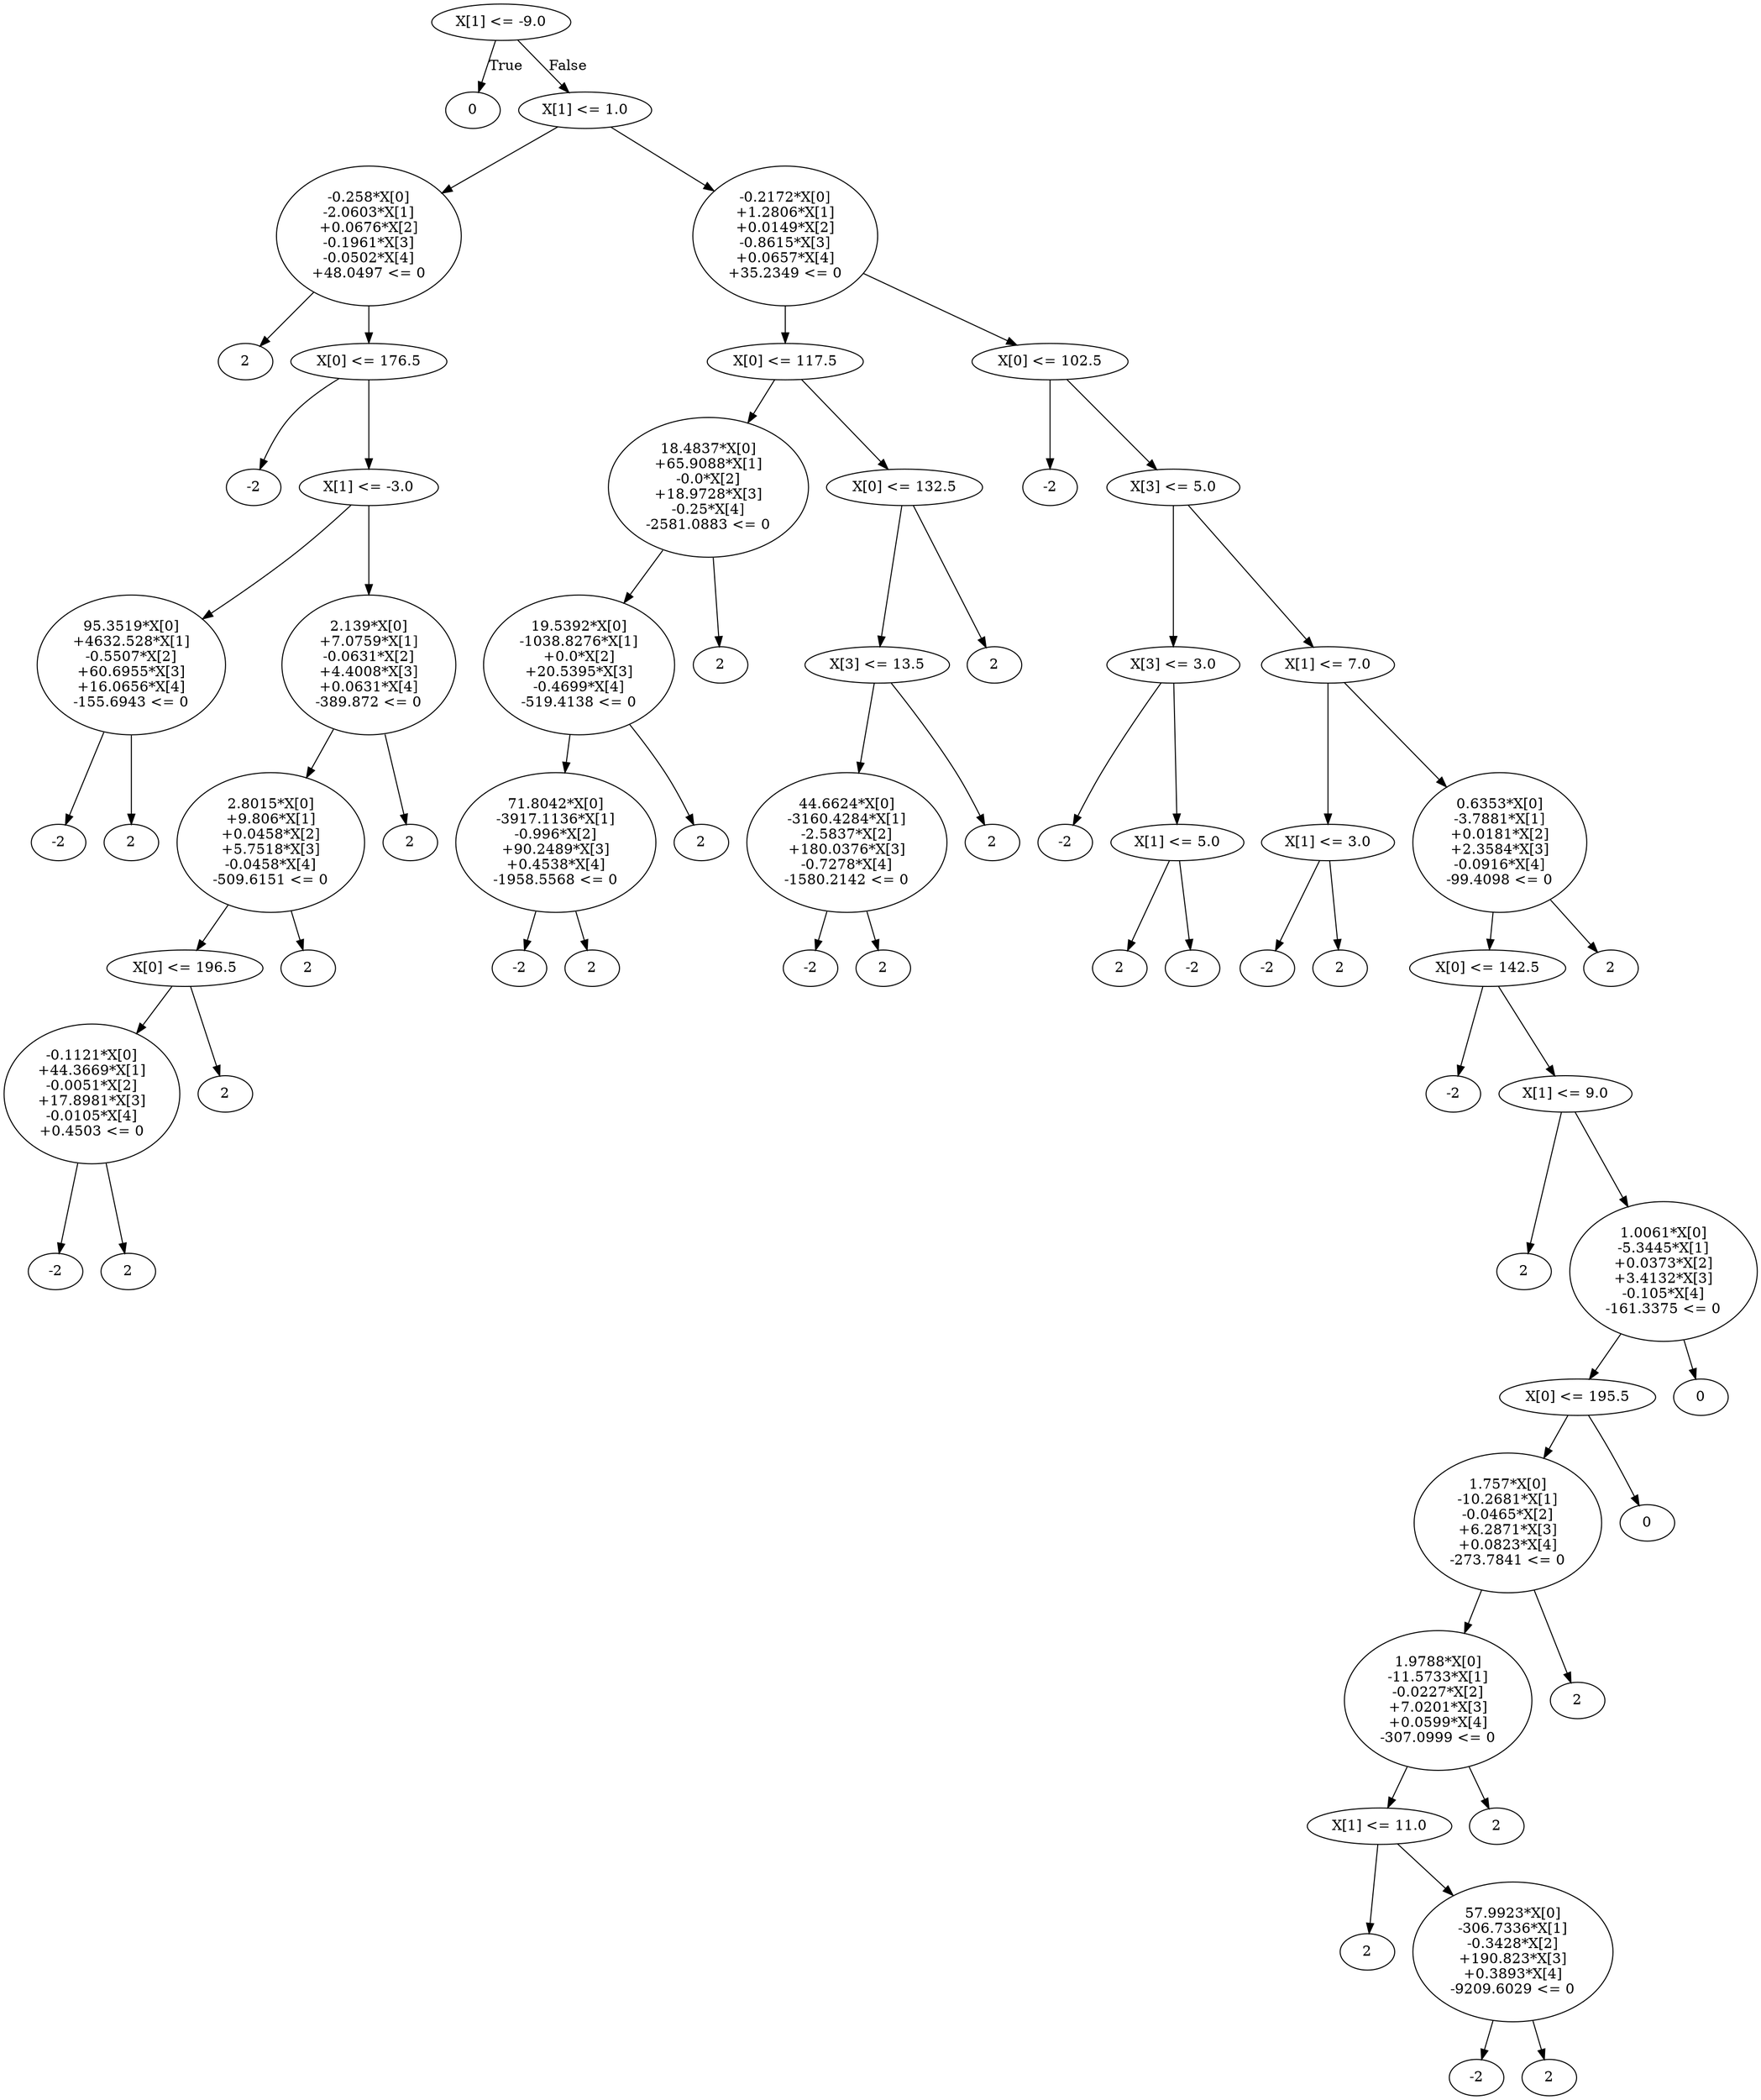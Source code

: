 digraph {
0 [label="X[1] <= -9.0"];
1 [label="0"];
0 -> 1 [label="True"];
2 [label="X[1] <= 1.0"];
3 [label="-0.258*X[0]
-2.0603*X[1]
+0.0676*X[2]
-0.1961*X[3]
-0.0502*X[4]
+48.0497 <= 0"];
4 [label="2"];
3 -> 4 [label=""];
5 [label="X[0] <= 176.5"];
6 [label="-2"];
5 -> 6 [label=""];
7 [label="X[1] <= -3.0"];
8 [label="95.3519*X[0]
+4632.528*X[1]
-0.5507*X[2]
+60.6955*X[3]
+16.0656*X[4]
-155.6943 <= 0"];
9 [label="-2"];
8 -> 9 [label=""];
10 [label="2"];
8 -> 10 [label=""];
7 -> 8 [label=""];
11 [label="2.139*X[0]
+7.0759*X[1]
-0.0631*X[2]
+4.4008*X[3]
+0.0631*X[4]
-389.872 <= 0"];
12 [label="2.8015*X[0]
+9.806*X[1]
+0.0458*X[2]
+5.7518*X[3]
-0.0458*X[4]
-509.6151 <= 0"];
13 [label="X[0] <= 196.5"];
14 [label="-0.1121*X[0]
+44.3669*X[1]
-0.0051*X[2]
+17.8981*X[3]
-0.0105*X[4]
+0.4503 <= 0"];
15 [label="-2"];
14 -> 15 [label=""];
16 [label="2"];
14 -> 16 [label=""];
13 -> 14 [label=""];
17 [label="2"];
13 -> 17 [label=""];
12 -> 13 [label=""];
18 [label="2"];
12 -> 18 [label=""];
11 -> 12 [label=""];
19 [label="2"];
11 -> 19 [label=""];
7 -> 11 [label=""];
5 -> 7 [label=""];
3 -> 5 [label=""];
2 -> 3 [label=""];
20 [label="-0.2172*X[0]
+1.2806*X[1]
+0.0149*X[2]
-0.8615*X[3]
+0.0657*X[4]
+35.2349 <= 0"];
21 [label="X[0] <= 117.5"];
22 [label="18.4837*X[0]
+65.9088*X[1]
-0.0*X[2]
+18.9728*X[3]
-0.25*X[4]
-2581.0883 <= 0"];
23 [label="19.5392*X[0]
-1038.8276*X[1]
+0.0*X[2]
+20.5395*X[3]
-0.4699*X[4]
-519.4138 <= 0"];
24 [label="71.8042*X[0]
-3917.1136*X[1]
-0.996*X[2]
+90.2489*X[3]
+0.4538*X[4]
-1958.5568 <= 0"];
25 [label="-2"];
24 -> 25 [label=""];
26 [label="2"];
24 -> 26 [label=""];
23 -> 24 [label=""];
27 [label="2"];
23 -> 27 [label=""];
22 -> 23 [label=""];
28 [label="2"];
22 -> 28 [label=""];
21 -> 22 [label=""];
29 [label="X[0] <= 132.5"];
30 [label="X[3] <= 13.5"];
31 [label="44.6624*X[0]
-3160.4284*X[1]
-2.5837*X[2]
+180.0376*X[3]
-0.7278*X[4]
-1580.2142 <= 0"];
32 [label="-2"];
31 -> 32 [label=""];
33 [label="2"];
31 -> 33 [label=""];
30 -> 31 [label=""];
34 [label="2"];
30 -> 34 [label=""];
29 -> 30 [label=""];
35 [label="2"];
29 -> 35 [label=""];
21 -> 29 [label=""];
20 -> 21 [label=""];
36 [label="X[0] <= 102.5"];
37 [label="-2"];
36 -> 37 [label=""];
38 [label="X[3] <= 5.0"];
39 [label="X[3] <= 3.0"];
40 [label="-2"];
39 -> 40 [label=""];
41 [label="X[1] <= 5.0"];
42 [label="2"];
41 -> 42 [label=""];
43 [label="-2"];
41 -> 43 [label=""];
39 -> 41 [label=""];
38 -> 39 [label=""];
44 [label="X[1] <= 7.0"];
45 [label="X[1] <= 3.0"];
46 [label="-2"];
45 -> 46 [label=""];
47 [label="2"];
45 -> 47 [label=""];
44 -> 45 [label=""];
48 [label="0.6353*X[0]
-3.7881*X[1]
+0.0181*X[2]
+2.3584*X[3]
-0.0916*X[4]
-99.4098 <= 0"];
49 [label="X[0] <= 142.5"];
50 [label="-2"];
49 -> 50 [label=""];
51 [label="X[1] <= 9.0"];
52 [label="2"];
51 -> 52 [label=""];
53 [label="1.0061*X[0]
-5.3445*X[1]
+0.0373*X[2]
+3.4132*X[3]
-0.105*X[4]
-161.3375 <= 0"];
54 [label="X[0] <= 195.5"];
55 [label="1.757*X[0]
-10.2681*X[1]
-0.0465*X[2]
+6.2871*X[3]
+0.0823*X[4]
-273.7841 <= 0"];
56 [label="1.9788*X[0]
-11.5733*X[1]
-0.0227*X[2]
+7.0201*X[3]
+0.0599*X[4]
-307.0999 <= 0"];
57 [label="X[1] <= 11.0"];
58 [label="2"];
57 -> 58 [label=""];
59 [label="57.9923*X[0]
-306.7336*X[1]
-0.3428*X[2]
+190.823*X[3]
+0.3893*X[4]
-9209.6029 <= 0"];
60 [label="-2"];
59 -> 60 [label=""];
61 [label="2"];
59 -> 61 [label=""];
57 -> 59 [label=""];
56 -> 57 [label=""];
62 [label="2"];
56 -> 62 [label=""];
55 -> 56 [label=""];
63 [label="2"];
55 -> 63 [label=""];
54 -> 55 [label=""];
64 [label="0"];
54 -> 64 [label=""];
53 -> 54 [label=""];
65 [label="0"];
53 -> 65 [label=""];
51 -> 53 [label=""];
49 -> 51 [label=""];
48 -> 49 [label=""];
66 [label="2"];
48 -> 66 [label=""];
44 -> 48 [label=""];
38 -> 44 [label=""];
36 -> 38 [label=""];
20 -> 36 [label=""];
2 -> 20 [label=""];
0 -> 2 [label="False"];

}